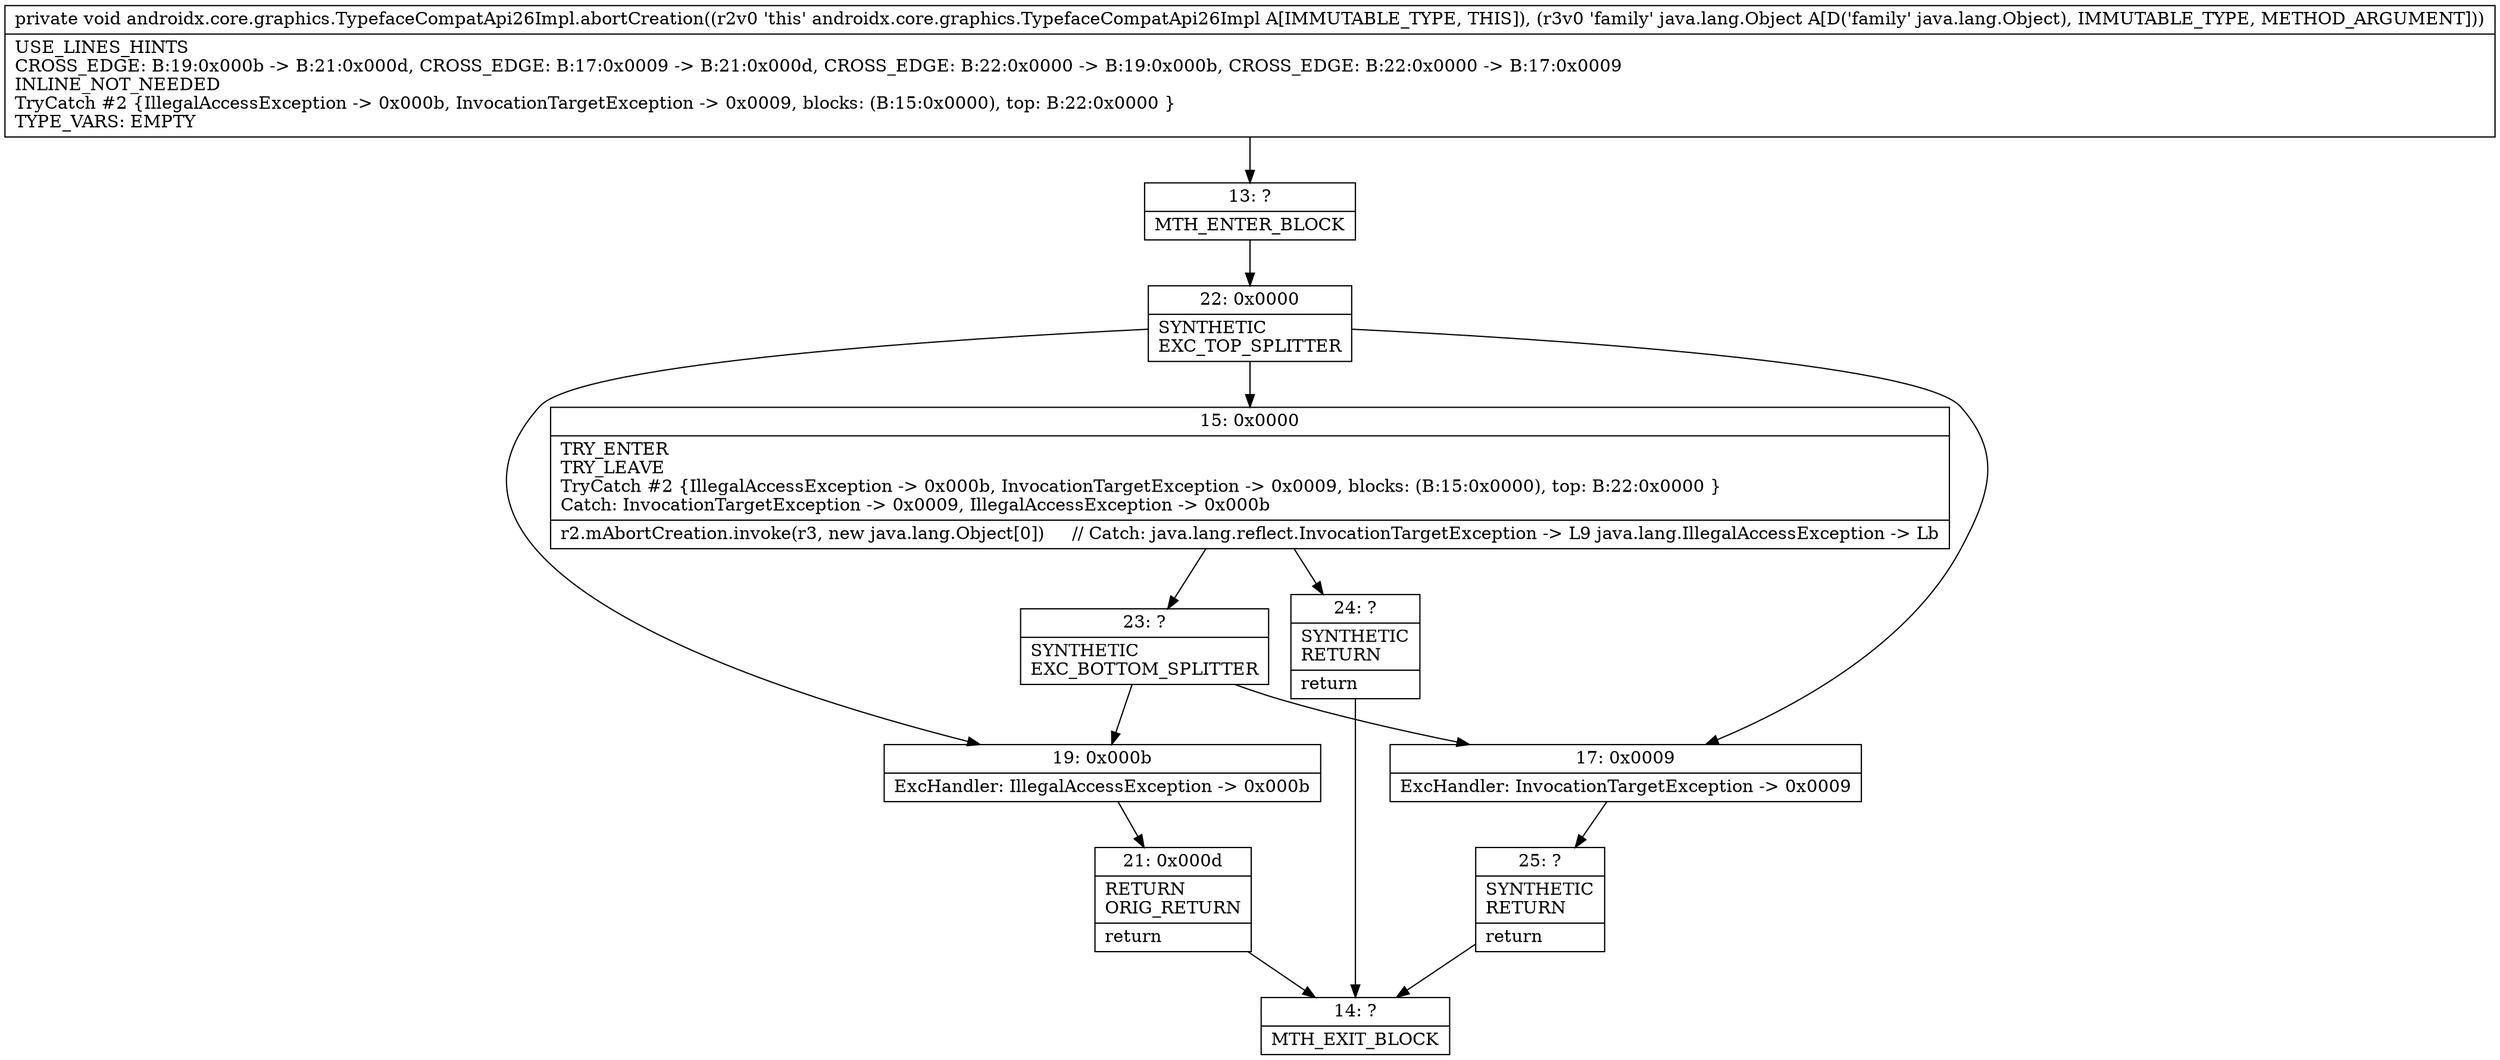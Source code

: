 digraph "CFG forandroidx.core.graphics.TypefaceCompatApi26Impl.abortCreation(Ljava\/lang\/Object;)V" {
Node_13 [shape=record,label="{13\:\ ?|MTH_ENTER_BLOCK\l}"];
Node_22 [shape=record,label="{22\:\ 0x0000|SYNTHETIC\lEXC_TOP_SPLITTER\l}"];
Node_15 [shape=record,label="{15\:\ 0x0000|TRY_ENTER\lTRY_LEAVE\lTryCatch #2 \{IllegalAccessException \-\> 0x000b, InvocationTargetException \-\> 0x0009, blocks: (B:15:0x0000), top: B:22:0x0000 \}\lCatch: InvocationTargetException \-\> 0x0009, IllegalAccessException \-\> 0x000b\l|r2.mAbortCreation.invoke(r3, new java.lang.Object[0])     \/\/ Catch: java.lang.reflect.InvocationTargetException \-\> L9 java.lang.IllegalAccessException \-\> Lb\l}"];
Node_23 [shape=record,label="{23\:\ ?|SYNTHETIC\lEXC_BOTTOM_SPLITTER\l}"];
Node_24 [shape=record,label="{24\:\ ?|SYNTHETIC\lRETURN\l|return\l}"];
Node_14 [shape=record,label="{14\:\ ?|MTH_EXIT_BLOCK\l}"];
Node_19 [shape=record,label="{19\:\ 0x000b|ExcHandler: IllegalAccessException \-\> 0x000b\l}"];
Node_21 [shape=record,label="{21\:\ 0x000d|RETURN\lORIG_RETURN\l|return\l}"];
Node_17 [shape=record,label="{17\:\ 0x0009|ExcHandler: InvocationTargetException \-\> 0x0009\l}"];
Node_25 [shape=record,label="{25\:\ ?|SYNTHETIC\lRETURN\l|return\l}"];
MethodNode[shape=record,label="{private void androidx.core.graphics.TypefaceCompatApi26Impl.abortCreation((r2v0 'this' androidx.core.graphics.TypefaceCompatApi26Impl A[IMMUTABLE_TYPE, THIS]), (r3v0 'family' java.lang.Object A[D('family' java.lang.Object), IMMUTABLE_TYPE, METHOD_ARGUMENT]))  | USE_LINES_HINTS\lCROSS_EDGE: B:19:0x000b \-\> B:21:0x000d, CROSS_EDGE: B:17:0x0009 \-\> B:21:0x000d, CROSS_EDGE: B:22:0x0000 \-\> B:19:0x000b, CROSS_EDGE: B:22:0x0000 \-\> B:17:0x0009\lINLINE_NOT_NEEDED\lTryCatch #2 \{IllegalAccessException \-\> 0x000b, InvocationTargetException \-\> 0x0009, blocks: (B:15:0x0000), top: B:22:0x0000 \}\lTYPE_VARS: EMPTY\l}"];
MethodNode -> Node_13;Node_13 -> Node_22;
Node_22 -> Node_15;
Node_22 -> Node_19;
Node_22 -> Node_17;
Node_15 -> Node_23;
Node_15 -> Node_24;
Node_23 -> Node_19;
Node_23 -> Node_17;
Node_24 -> Node_14;
Node_19 -> Node_21;
Node_21 -> Node_14;
Node_17 -> Node_25;
Node_25 -> Node_14;
}

